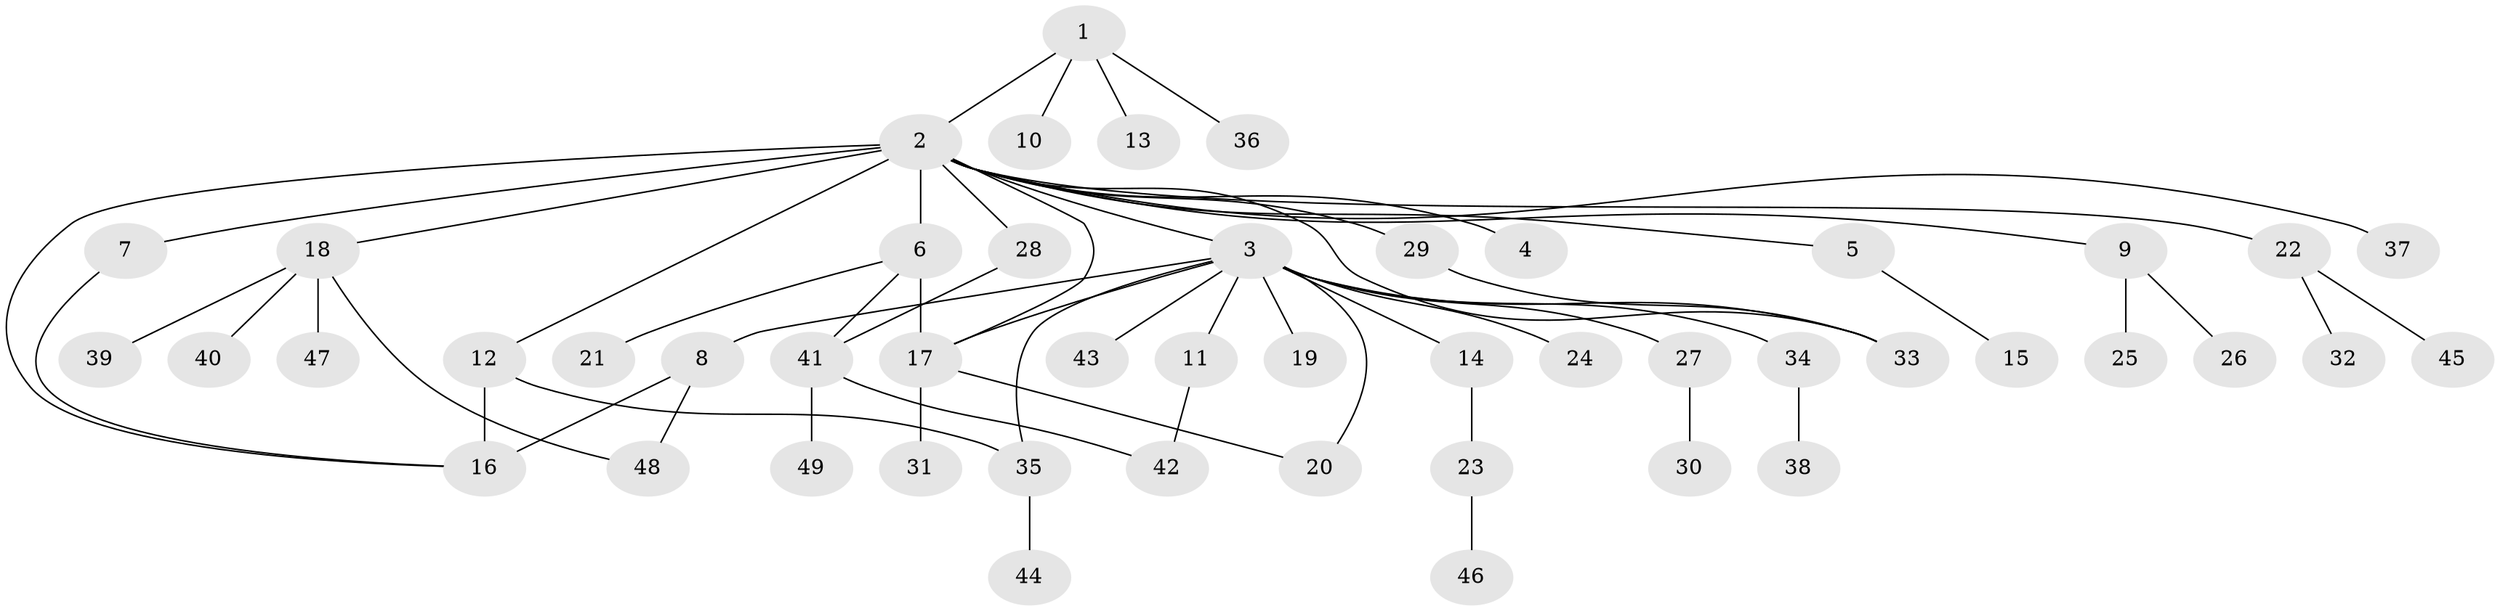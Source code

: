 // original degree distribution, {5: 0.010309278350515464, 31: 0.010309278350515464, 16: 0.010309278350515464, 2: 0.16494845360824742, 3: 0.14432989690721648, 4: 0.041237113402061855, 1: 0.5876288659793815, 7: 0.010309278350515464, 8: 0.010309278350515464, 6: 0.010309278350515464}
// Generated by graph-tools (version 1.1) at 2025/50/03/04/25 22:50:12]
// undirected, 49 vertices, 60 edges
graph export_dot {
  node [color=gray90,style=filled];
  1;
  2;
  3;
  4;
  5;
  6;
  7;
  8;
  9;
  10;
  11;
  12;
  13;
  14;
  15;
  16;
  17;
  18;
  19;
  20;
  21;
  22;
  23;
  24;
  25;
  26;
  27;
  28;
  29;
  30;
  31;
  32;
  33;
  34;
  35;
  36;
  37;
  38;
  39;
  40;
  41;
  42;
  43;
  44;
  45;
  46;
  47;
  48;
  49;
  1 -- 2 [weight=1.0];
  1 -- 10 [weight=1.0];
  1 -- 13 [weight=1.0];
  1 -- 36 [weight=1.0];
  2 -- 3 [weight=1.0];
  2 -- 4 [weight=1.0];
  2 -- 5 [weight=1.0];
  2 -- 6 [weight=14.0];
  2 -- 7 [weight=1.0];
  2 -- 9 [weight=1.0];
  2 -- 12 [weight=1.0];
  2 -- 16 [weight=1.0];
  2 -- 17 [weight=1.0];
  2 -- 18 [weight=1.0];
  2 -- 22 [weight=1.0];
  2 -- 28 [weight=1.0];
  2 -- 29 [weight=1.0];
  2 -- 33 [weight=1.0];
  2 -- 37 [weight=1.0];
  3 -- 8 [weight=1.0];
  3 -- 11 [weight=1.0];
  3 -- 14 [weight=1.0];
  3 -- 17 [weight=1.0];
  3 -- 19 [weight=1.0];
  3 -- 20 [weight=1.0];
  3 -- 24 [weight=1.0];
  3 -- 27 [weight=1.0];
  3 -- 33 [weight=1.0];
  3 -- 34 [weight=1.0];
  3 -- 35 [weight=1.0];
  3 -- 43 [weight=1.0];
  5 -- 15 [weight=1.0];
  6 -- 17 [weight=1.0];
  6 -- 21 [weight=1.0];
  6 -- 41 [weight=1.0];
  7 -- 16 [weight=1.0];
  8 -- 16 [weight=1.0];
  8 -- 48 [weight=1.0];
  9 -- 25 [weight=1.0];
  9 -- 26 [weight=1.0];
  11 -- 42 [weight=1.0];
  12 -- 16 [weight=4.0];
  12 -- 35 [weight=1.0];
  14 -- 23 [weight=1.0];
  17 -- 20 [weight=1.0];
  17 -- 31 [weight=2.0];
  18 -- 39 [weight=1.0];
  18 -- 40 [weight=1.0];
  18 -- 47 [weight=1.0];
  18 -- 48 [weight=1.0];
  22 -- 32 [weight=1.0];
  22 -- 45 [weight=1.0];
  23 -- 46 [weight=1.0];
  27 -- 30 [weight=1.0];
  28 -- 41 [weight=1.0];
  29 -- 33 [weight=1.0];
  34 -- 38 [weight=1.0];
  35 -- 44 [weight=1.0];
  41 -- 42 [weight=1.0];
  41 -- 49 [weight=1.0];
}
